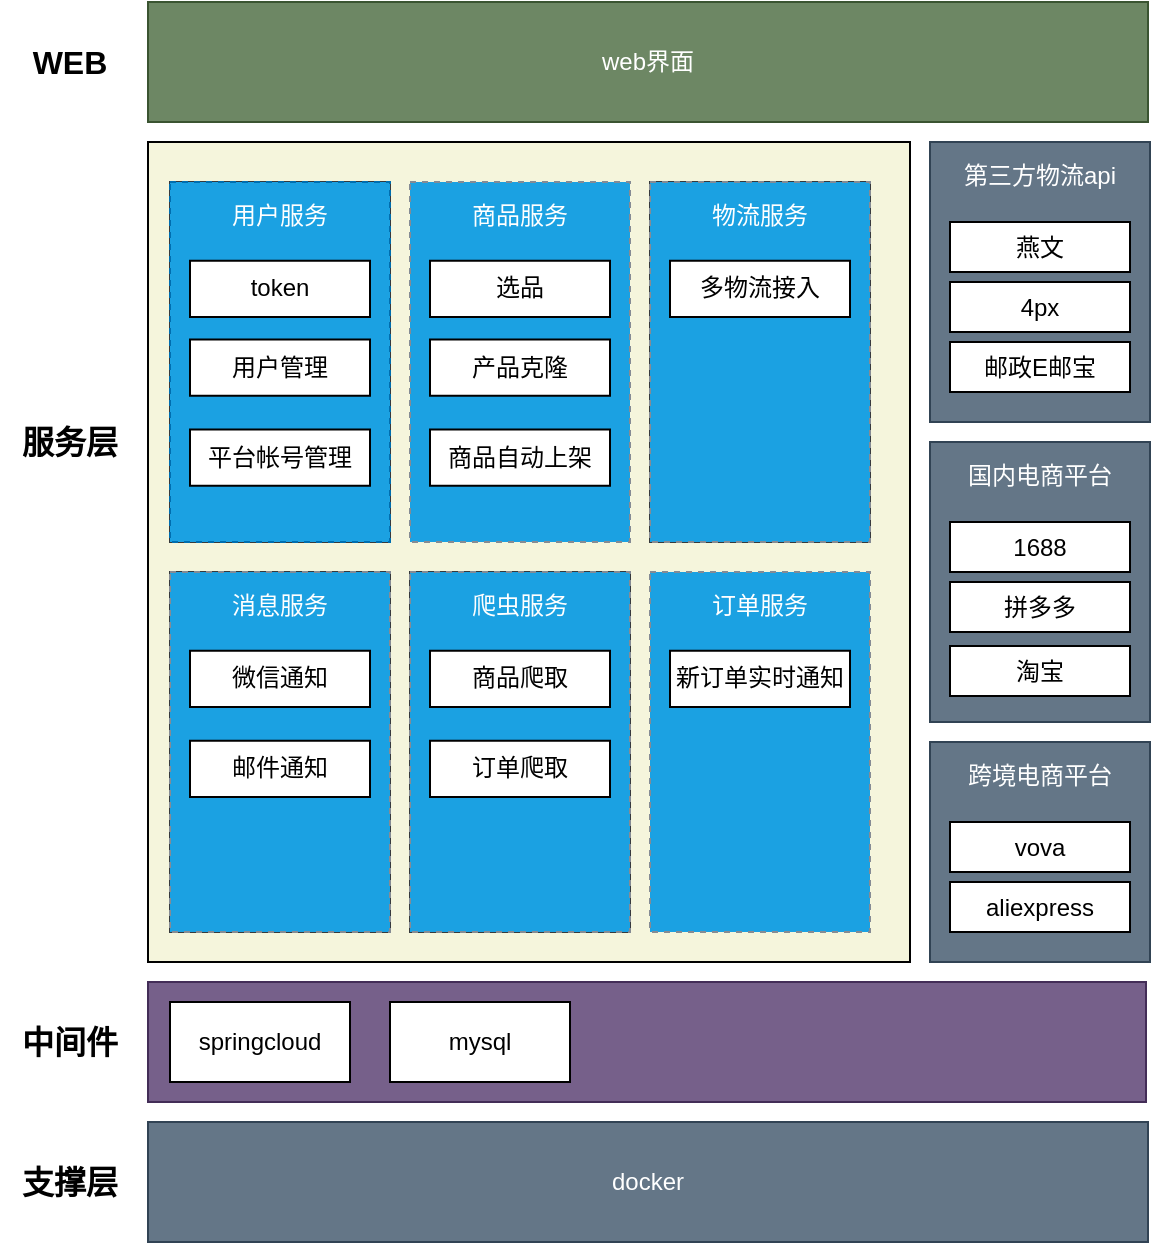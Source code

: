 <mxfile version="13.10.0" type="embed">
    <diagram id="tXNvYlcW8-W0-e2RewHa" name="Page-1">
        <mxGraphModel dx="1107" dy="776" grid="1" gridSize="10" guides="1" tooltips="1" connect="1" arrows="1" fold="1" page="1" pageScale="1" pageWidth="827" pageHeight="1169" math="0" shadow="0">
            <root>
                <mxCell id="0"/>
                <mxCell id="1" parent="0"/>
                <mxCell id="5" value="" style="rounded=0;whiteSpace=wrap;html=1;fillColor=#f5f5dc;" vertex="1" parent="1">
                    <mxGeometry x="129" y="320" width="381" height="410" as="geometry"/>
                </mxCell>
                <mxCell id="3" value="docker" style="rounded=0;whiteSpace=wrap;html=1;fillColor=#647687;strokeColor=#314354;fontColor=#ffffff;" vertex="1" parent="1">
                    <mxGeometry x="129" y="810" width="500" height="60" as="geometry"/>
                </mxCell>
                <mxCell id="4" value="" style="rounded=0;whiteSpace=wrap;html=1;fillColor=#76608a;strokeColor=#432D57;fontColor=#ffffff;" vertex="1" parent="1">
                    <mxGeometry x="129" y="740" width="499" height="60" as="geometry"/>
                </mxCell>
                <mxCell id="6" value="web界面" style="rounded=0;whiteSpace=wrap;html=1;fillColor=#6d8764;strokeColor=#3A5431;fontColor=#ffffff;" vertex="1" parent="1">
                    <mxGeometry x="129" y="250" width="500" height="60" as="geometry"/>
                </mxCell>
                <mxCell id="10" value="&lt;b&gt;&lt;font style=&quot;font-size: 16px&quot;&gt;WEB&lt;/font&gt;&lt;/b&gt;" style="text;html=1;strokeColor=none;fillColor=none;align=center;verticalAlign=middle;whiteSpace=wrap;rounded=0;" vertex="1" parent="1">
                    <mxGeometry x="70" y="270" width="40" height="20" as="geometry"/>
                </mxCell>
                <mxCell id="11" value="&lt;b&gt;&lt;font style=&quot;font-size: 16px&quot;&gt;服务层&lt;/font&gt;&lt;/b&gt;" style="text;html=1;strokeColor=none;fillColor=none;align=center;verticalAlign=middle;whiteSpace=wrap;rounded=0;" vertex="1" parent="1">
                    <mxGeometry x="65" y="460" width="50" height="20" as="geometry"/>
                </mxCell>
                <mxCell id="12" value="&lt;span style=&quot;font-size: 16px&quot;&gt;&lt;b&gt;中间件&lt;/b&gt;&lt;/span&gt;" style="text;html=1;strokeColor=none;fillColor=none;align=center;verticalAlign=middle;whiteSpace=wrap;rounded=0;" vertex="1" parent="1">
                    <mxGeometry x="55" y="760" width="70" height="20" as="geometry"/>
                </mxCell>
                <mxCell id="13" value="&lt;font style=&quot;font-size: 16px&quot;&gt;&lt;b&gt;支撑层&lt;/b&gt;&lt;/font&gt;" style="text;html=1;strokeColor=none;fillColor=none;align=center;verticalAlign=middle;whiteSpace=wrap;rounded=0;" vertex="1" parent="1">
                    <mxGeometry x="65" y="830" width="50" height="20" as="geometry"/>
                </mxCell>
                <mxCell id="14" value="springcloud" style="rounded=0;whiteSpace=wrap;html=1;" vertex="1" parent="1">
                    <mxGeometry x="140" y="750" width="90" height="40" as="geometry"/>
                </mxCell>
                <mxCell id="22" value="" style="group;strokeColor=#36393d;fillColor=#9999FF;" vertex="1" connectable="0" parent="1">
                    <mxGeometry x="140" y="340" width="110" height="180" as="geometry"/>
                </mxCell>
                <mxCell id="15" value="用户服务" style="outlineConnect=0;html=1;whiteSpace=wrap;fontSize=12;fontStyle=0;strokeColor=#006EAF;verticalAlign=top;align=center;dashed=1;spacingTop=3;fontColor=#ffffff;fillColor=#1ba1e2;" vertex="1" parent="22">
                    <mxGeometry width="110" height="180" as="geometry"/>
                </mxCell>
                <mxCell id="18" value="token" style="rounded=0;whiteSpace=wrap;html=1;" vertex="1" parent="22">
                    <mxGeometry x="10" y="39.375" width="90" height="28.125" as="geometry"/>
                </mxCell>
                <mxCell id="19" value="用户管理" style="rounded=0;whiteSpace=wrap;html=1;" vertex="1" parent="22">
                    <mxGeometry x="10" y="78.75" width="90" height="28.125" as="geometry"/>
                </mxCell>
                <mxCell id="21" value="平台帐号管理" style="rounded=0;whiteSpace=wrap;html=1;" vertex="1" parent="22">
                    <mxGeometry x="10" y="123.75" width="90" height="28.125" as="geometry"/>
                </mxCell>
                <mxCell id="23" value="mysql" style="rounded=0;whiteSpace=wrap;html=1;" vertex="1" parent="1">
                    <mxGeometry x="250" y="750" width="90" height="40" as="geometry"/>
                </mxCell>
                <mxCell id="33" value="" style="group;strokeColor=#006EAF;fillColor=#1ba1e2;dashed=1;fontColor=#ffffff;fontStyle=0;spacingTop=3;" vertex="1" connectable="0" parent="1">
                    <mxGeometry x="260" y="340" width="110" height="180" as="geometry"/>
                </mxCell>
                <mxCell id="17" value="&lt;font color=&quot;#ffffff&quot;&gt;商品服务&lt;/font&gt;" style="outlineConnect=0;gradientColor=none;html=1;whiteSpace=wrap;fontSize=12;fontStyle=0;strokeColor=#858B94;fillColor=none;verticalAlign=top;align=center;fontColor=#858B94;dashed=1;spacingTop=3;" vertex="1" parent="33">
                    <mxGeometry width="110" height="180" as="geometry"/>
                </mxCell>
                <mxCell id="29" value="选品" style="rounded=0;whiteSpace=wrap;html=1;" vertex="1" parent="33">
                    <mxGeometry x="10" y="39.375" width="90" height="28.125" as="geometry"/>
                </mxCell>
                <mxCell id="30" value="产品克隆" style="rounded=0;whiteSpace=wrap;html=1;" vertex="1" parent="33">
                    <mxGeometry x="10" y="78.75" width="90" height="28.125" as="geometry"/>
                </mxCell>
                <mxCell id="31" value="商品自动上架" style="rounded=0;whiteSpace=wrap;html=1;" vertex="1" parent="33">
                    <mxGeometry x="10" y="123.75" width="90" height="28.125" as="geometry"/>
                </mxCell>
                <mxCell id="34" value="" style="group;strokeColor=#36393d;fillColor=#9999FF;" vertex="1" connectable="0" parent="1">
                    <mxGeometry x="380" y="340" width="110" height="180" as="geometry"/>
                </mxCell>
                <mxCell id="44" value="" style="group;dashed=1;fontColor=#ffffff;fontStyle=0;strokeColor=#006EAF;fillColor=#1ba1e2;spacingTop=3;" vertex="1" connectable="0" parent="34">
                    <mxGeometry width="110" height="180" as="geometry"/>
                </mxCell>
                <mxCell id="35" value="&lt;font color=&quot;#ffffff&quot;&gt;物流服务&lt;/font&gt;" style="outlineConnect=0;gradientColor=none;html=1;whiteSpace=wrap;fontSize=12;fontStyle=0;strokeColor=#858B94;verticalAlign=top;align=center;fontColor=#858B94;dashed=1;spacingTop=3;fillColor=none;" vertex="1" parent="44">
                    <mxGeometry width="110" height="180" as="geometry"/>
                </mxCell>
                <mxCell id="36" value="多物流接入" style="rounded=0;whiteSpace=wrap;html=1;" vertex="1" parent="44">
                    <mxGeometry x="10" y="39.375" width="90" height="28.125" as="geometry"/>
                </mxCell>
                <mxCell id="46" value="" style="group;fillColor=#9999FF;strokeColor=#36393d;fontColor=#f0f0f0;" vertex="1" connectable="0" parent="1">
                    <mxGeometry x="140" y="535" width="110" height="180" as="geometry"/>
                </mxCell>
                <mxCell id="47" value="" style="group;dashed=1;fontColor=#ffffff;fontStyle=0;strokeColor=#006EAF;fillColor=#1ba1e2;spacingTop=3;" vertex="1" connectable="0" parent="46">
                    <mxGeometry width="110" height="180.0" as="geometry"/>
                </mxCell>
                <mxCell id="48" value="&lt;font color=&quot;#ffffff&quot;&gt;消息服务&lt;/font&gt;" style="outlineConnect=0;gradientColor=none;html=1;whiteSpace=wrap;fontSize=12;fontStyle=0;strokeColor=#858B94;fillColor=none;verticalAlign=top;align=center;fontColor=#858B94;dashed=1;spacingTop=3;" vertex="1" parent="47">
                    <mxGeometry width="110" height="180.0" as="geometry"/>
                </mxCell>
                <mxCell id="49" value="微信通知" style="rounded=0;whiteSpace=wrap;html=1;" vertex="1" parent="47">
                    <mxGeometry x="10" y="39.375" width="90" height="28.125" as="geometry"/>
                </mxCell>
                <mxCell id="52" value="邮件通知" style="rounded=0;whiteSpace=wrap;html=1;" vertex="1" parent="47">
                    <mxGeometry x="10" y="84.375" width="90" height="28.125" as="geometry"/>
                </mxCell>
                <mxCell id="53" value="" style="group;strokeColor=#36393d;fillColor=#9999FF;" vertex="1" connectable="0" parent="1">
                    <mxGeometry x="260" y="535" width="110" height="180" as="geometry"/>
                </mxCell>
                <mxCell id="54" value="" style="group;dashed=1;fontColor=#ffffff;fontStyle=0;strokeColor=#006EAF;fillColor=#1ba1e2;spacingTop=3;" vertex="1" connectable="0" parent="53">
                    <mxGeometry width="110" height="180" as="geometry"/>
                </mxCell>
                <mxCell id="63" value="" style="group" vertex="1" connectable="0" parent="54">
                    <mxGeometry width="110" height="180" as="geometry"/>
                </mxCell>
                <mxCell id="55" value="&lt;font color=&quot;#ffffff&quot;&gt;爬虫服务&lt;/font&gt;" style="outlineConnect=0;gradientColor=none;html=1;whiteSpace=wrap;fontSize=12;fontStyle=0;strokeColor=#858B94;fillColor=none;verticalAlign=top;align=center;fontColor=#858B94;dashed=1;spacingTop=3;" vertex="1" parent="63">
                    <mxGeometry width="110" height="180" as="geometry"/>
                </mxCell>
                <mxCell id="56" value="商品爬取" style="rounded=0;whiteSpace=wrap;html=1;" vertex="1" parent="63">
                    <mxGeometry x="10" y="39.375" width="90" height="28.125" as="geometry"/>
                </mxCell>
                <mxCell id="57" value="订单爬取" style="rounded=0;whiteSpace=wrap;html=1;" vertex="1" parent="63">
                    <mxGeometry x="10" y="84.375" width="90" height="28.125" as="geometry"/>
                </mxCell>
                <mxCell id="58" value="" style="group;strokeColor=#006EAF;fillColor=#1ba1e2;dashed=1;fontColor=#ffffff;fontStyle=0;spacingTop=3;" vertex="1" connectable="0" parent="1">
                    <mxGeometry x="380" y="535" width="110" height="180" as="geometry"/>
                </mxCell>
                <mxCell id="59" value="" style="group" vertex="1" connectable="0" parent="58">
                    <mxGeometry width="110" height="180" as="geometry"/>
                </mxCell>
                <mxCell id="60" value="&lt;font color=&quot;#ffffff&quot;&gt;订单服务&lt;/font&gt;" style="outlineConnect=0;gradientColor=none;html=1;whiteSpace=wrap;fontSize=12;fontStyle=0;strokeColor=#858B94;fillColor=none;verticalAlign=top;align=center;fontColor=#858B94;dashed=1;spacingTop=3;" vertex="1" parent="59">
                    <mxGeometry width="110" height="180" as="geometry"/>
                </mxCell>
                <mxCell id="61" value="新订单实时通知" style="rounded=0;whiteSpace=wrap;html=1;" vertex="1" parent="59">
                    <mxGeometry x="10" y="39.375" width="90" height="28.125" as="geometry"/>
                </mxCell>
                <mxCell id="77" value="" style="group" vertex="1" connectable="0" parent="1">
                    <mxGeometry x="520" y="320" width="110" height="140" as="geometry"/>
                </mxCell>
                <mxCell id="73" value="第三方物流api" style="outlineConnect=0;html=1;whiteSpace=wrap;fontSize=12;fontStyle=0;strokeColor=#314354;fillColor=#647687;verticalAlign=top;align=center;fontColor=#ffffff;dashed=0;spacingTop=3;" vertex="1" parent="77">
                    <mxGeometry width="110" height="140" as="geometry"/>
                </mxCell>
                <mxCell id="66" value="燕文" style="rounded=0;whiteSpace=wrap;html=1;" vertex="1" parent="77">
                    <mxGeometry x="10" y="40" width="90" height="25" as="geometry"/>
                </mxCell>
                <mxCell id="67" value="4px" style="rounded=0;whiteSpace=wrap;html=1;" vertex="1" parent="77">
                    <mxGeometry x="10" y="70" width="90" height="25" as="geometry"/>
                </mxCell>
                <mxCell id="68" value="邮政E邮宝" style="rounded=0;whiteSpace=wrap;html=1;" vertex="1" parent="77">
                    <mxGeometry x="10" y="100" width="90" height="25" as="geometry"/>
                </mxCell>
                <mxCell id="82" value="" style="group" vertex="1" connectable="0" parent="1">
                    <mxGeometry x="520" y="470" width="110" height="140" as="geometry"/>
                </mxCell>
                <mxCell id="76" value="国内电商平台" style="outlineConnect=0;html=1;whiteSpace=wrap;fontSize=12;fontStyle=0;strokeColor=#314354;fillColor=#647687;verticalAlign=top;align=center;fontColor=#ffffff;dashed=0;spacingTop=3;" vertex="1" parent="82">
                    <mxGeometry width="110" height="140" as="geometry"/>
                </mxCell>
                <mxCell id="78" value="1688" style="rounded=0;whiteSpace=wrap;html=1;" vertex="1" parent="82">
                    <mxGeometry x="10" y="40" width="90" height="25" as="geometry"/>
                </mxCell>
                <mxCell id="79" value="拼多多" style="rounded=0;whiteSpace=wrap;html=1;" vertex="1" parent="82">
                    <mxGeometry x="10" y="70" width="90" height="25" as="geometry"/>
                </mxCell>
                <mxCell id="81" value="淘宝" style="rounded=0;whiteSpace=wrap;html=1;" vertex="1" parent="82">
                    <mxGeometry x="10" y="102" width="90" height="25" as="geometry"/>
                </mxCell>
                <mxCell id="88" value="" style="group" vertex="1" connectable="0" parent="1">
                    <mxGeometry x="520" y="620" width="110" height="110" as="geometry"/>
                </mxCell>
                <mxCell id="84" value="跨境电商平台" style="outlineConnect=0;html=1;whiteSpace=wrap;fontSize=12;fontStyle=0;strokeColor=#314354;fillColor=#647687;verticalAlign=top;align=center;fontColor=#ffffff;dashed=0;spacingTop=3;" vertex="1" parent="88">
                    <mxGeometry width="110" height="110" as="geometry"/>
                </mxCell>
                <mxCell id="85" value="vova" style="rounded=0;whiteSpace=wrap;html=1;" vertex="1" parent="88">
                    <mxGeometry x="10" y="40" width="90" height="25" as="geometry"/>
                </mxCell>
                <mxCell id="86" value="aliexpress" style="rounded=0;whiteSpace=wrap;html=1;" vertex="1" parent="88">
                    <mxGeometry x="10" y="70" width="90" height="25" as="geometry"/>
                </mxCell>
            </root>
        </mxGraphModel>
    </diagram>
</mxfile>